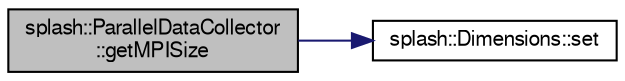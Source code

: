 digraph "splash::ParallelDataCollector::getMPISize"
{
  edge [fontname="FreeSans",fontsize="10",labelfontname="FreeSans",labelfontsize="10"];
  node [fontname="FreeSans",fontsize="10",shape=record];
  rankdir="LR";
  Node1 [label="splash::ParallelDataCollector\l::getMPISize",height=0.2,width=0.4,color="black", fillcolor="grey75", style="filled" fontcolor="black"];
  Node1 -> Node2 [color="midnightblue",fontsize="10",style="solid",fontname="FreeSans"];
  Node2 [label="splash::Dimensions::set",height=0.2,width=0.4,color="black", fillcolor="white", style="filled",URL="$classsplash_1_1_dimensions.html#aacded30f48b262936a9f9fa4fa621680"];
}
